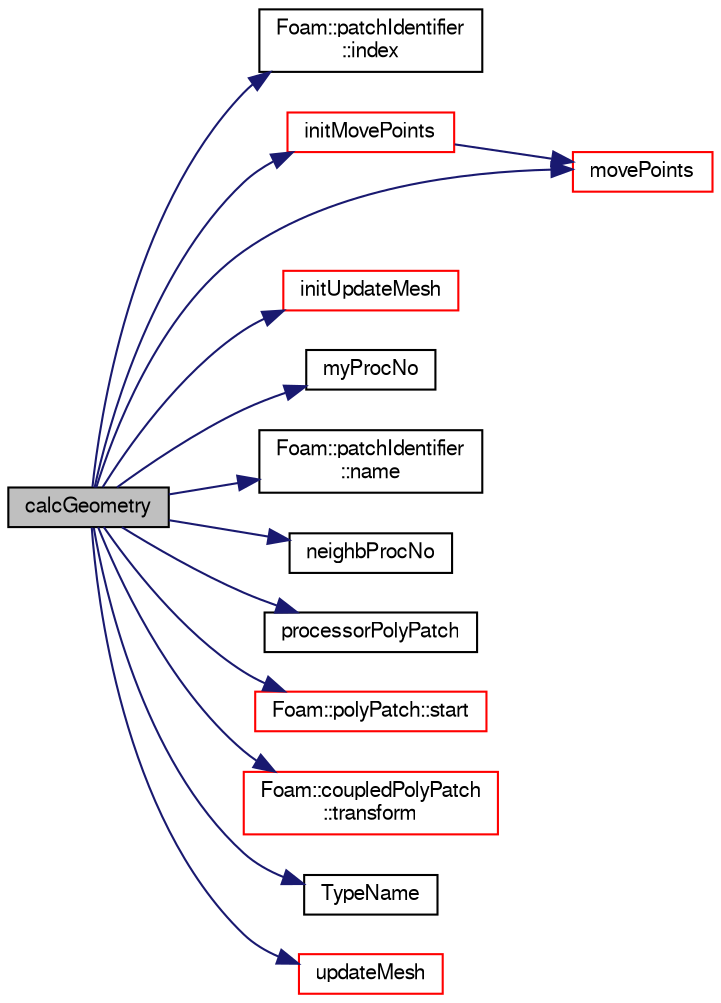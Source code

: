digraph "calcGeometry"
{
  bgcolor="transparent";
  edge [fontname="FreeSans",fontsize="10",labelfontname="FreeSans",labelfontsize="10"];
  node [fontname="FreeSans",fontsize="10",shape=record];
  rankdir="LR";
  Node102 [label="calcGeometry",height=0.2,width=0.4,color="black", fillcolor="grey75", style="filled", fontcolor="black"];
  Node102 -> Node103 [color="midnightblue",fontsize="10",style="solid",fontname="FreeSans"];
  Node103 [label="Foam::patchIdentifier\l::index",height=0.2,width=0.4,color="black",URL="$a27122.html#a4a438520bb14406481732edc13c119c7",tooltip="Return the index of this patch in the boundaryMesh. "];
  Node102 -> Node104 [color="midnightblue",fontsize="10",style="solid",fontname="FreeSans"];
  Node104 [label="initMovePoints",height=0.2,width=0.4,color="red",URL="$a27454.html#a2bad1de417e8eb8f09a4ed66147a3274",tooltip="Initialise the patches for moving points. "];
  Node104 -> Node109 [color="midnightblue",fontsize="10",style="solid",fontname="FreeSans"];
  Node109 [label="movePoints",height=0.2,width=0.4,color="red",URL="$a27454.html#aacd07914399d9e26077bb4ed6a0ed2a2",tooltip="Correct patches after moving points. "];
  Node102 -> Node172 [color="midnightblue",fontsize="10",style="solid",fontname="FreeSans"];
  Node172 [label="initUpdateMesh",height=0.2,width=0.4,color="red",URL="$a27454.html#aba14098b759b2f349996ba9d0c33544c",tooltip="Initialise the update of the patch topology. "];
  Node102 -> Node109 [color="midnightblue",fontsize="10",style="solid",fontname="FreeSans"];
  Node102 -> Node181 [color="midnightblue",fontsize="10",style="solid",fontname="FreeSans"];
  Node181 [label="myProcNo",height=0.2,width=0.4,color="black",URL="$a27454.html#a0571accf3382ea80a31c29c8c9d8c88a",tooltip="Return processor number. "];
  Node102 -> Node182 [color="midnightblue",fontsize="10",style="solid",fontname="FreeSans"];
  Node182 [label="Foam::patchIdentifier\l::name",height=0.2,width=0.4,color="black",URL="$a27122.html#acc80e00a8ac919288fb55bd14cc88bf6",tooltip="Return name. "];
  Node102 -> Node183 [color="midnightblue",fontsize="10",style="solid",fontname="FreeSans"];
  Node183 [label="neighbProcNo",height=0.2,width=0.4,color="black",URL="$a27454.html#a4d1aa3e127a8e181c7927147575928d3",tooltip="Return neigbour processor number. "];
  Node102 -> Node184 [color="midnightblue",fontsize="10",style="solid",fontname="FreeSans"];
  Node184 [label="processorPolyPatch",height=0.2,width=0.4,color="black",URL="$a27454.html#a970b550f6c36def6055c11beadbd420b",tooltip="Construct from components. "];
  Node102 -> Node185 [color="midnightblue",fontsize="10",style="solid",fontname="FreeSans"];
  Node185 [label="Foam::polyPatch::start",height=0.2,width=0.4,color="red",URL="$a27478.html#a6bfd3e3abb11e98bdb4b98671cec1234",tooltip="Return start label of this patch in the polyMesh face list. "];
  Node102 -> Node194 [color="midnightblue",fontsize="10",style="solid",fontname="FreeSans"];
  Node194 [label="Foam::coupledPolyPatch\l::transform",height=0.2,width=0.4,color="red",URL="$a27426.html#a25e79347ecb20da8543ed4e461fc1ed2",tooltip="Type of transform. "];
  Node102 -> Node196 [color="midnightblue",fontsize="10",style="solid",fontname="FreeSans"];
  Node196 [label="TypeName",height=0.2,width=0.4,color="black",URL="$a27454.html#acb956fb1a70a81e943ddbb348ecebd30",tooltip="Runtime type information. "];
  Node102 -> Node197 [color="midnightblue",fontsize="10",style="solid",fontname="FreeSans"];
  Node197 [label="updateMesh",height=0.2,width=0.4,color="red",URL="$a27454.html#a06139aa7a91eeed82560f0c3d03d1845",tooltip="Update of the patch topology. "];
}
